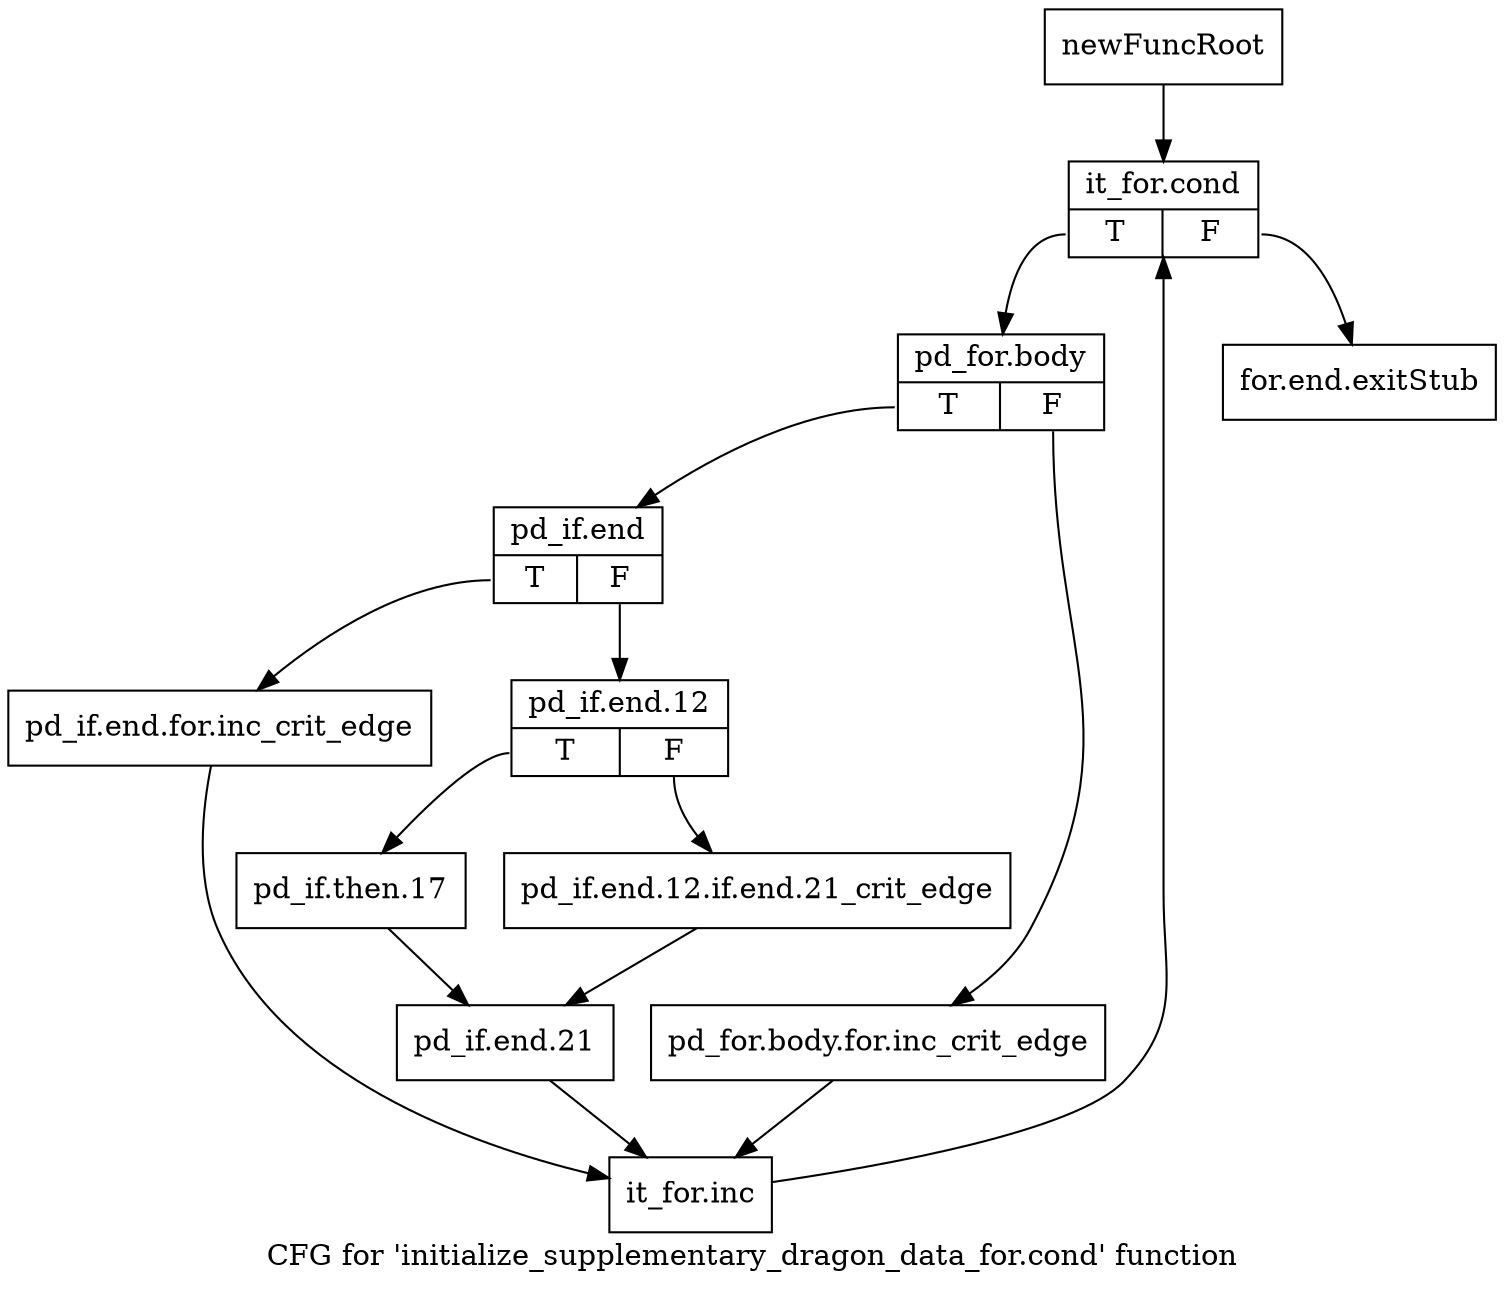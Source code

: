 digraph "CFG for 'initialize_supplementary_dragon_data_for.cond' function" {
	label="CFG for 'initialize_supplementary_dragon_data_for.cond' function";

	Node0x3f77690 [shape=record,label="{newFuncRoot}"];
	Node0x3f77690 -> Node0x3f77730;
	Node0x3f776e0 [shape=record,label="{for.end.exitStub}"];
	Node0x3f77730 [shape=record,label="{it_for.cond|{<s0>T|<s1>F}}"];
	Node0x3f77730:s0 -> Node0x3f77780;
	Node0x3f77730:s1 -> Node0x3f776e0;
	Node0x3f77780 [shape=record,label="{pd_for.body|{<s0>T|<s1>F}}"];
	Node0x3f77780:s0 -> Node0x3f77820;
	Node0x3f77780:s1 -> Node0x3f777d0;
	Node0x3f777d0 [shape=record,label="{pd_for.body.for.inc_crit_edge}"];
	Node0x3f777d0 -> Node0x3f77a00;
	Node0x3f77820 [shape=record,label="{pd_if.end|{<s0>T|<s1>F}}"];
	Node0x3f77820:s0 -> Node0x3f779b0;
	Node0x3f77820:s1 -> Node0x3f77870;
	Node0x3f77870 [shape=record,label="{pd_if.end.12|{<s0>T|<s1>F}}"];
	Node0x3f77870:s0 -> Node0x3f77910;
	Node0x3f77870:s1 -> Node0x3f778c0;
	Node0x3f778c0 [shape=record,label="{pd_if.end.12.if.end.21_crit_edge}"];
	Node0x3f778c0 -> Node0x3f77960;
	Node0x3f77910 [shape=record,label="{pd_if.then.17}"];
	Node0x3f77910 -> Node0x3f77960;
	Node0x3f77960 [shape=record,label="{pd_if.end.21}"];
	Node0x3f77960 -> Node0x3f77a00;
	Node0x3f779b0 [shape=record,label="{pd_if.end.for.inc_crit_edge}"];
	Node0x3f779b0 -> Node0x3f77a00;
	Node0x3f77a00 [shape=record,label="{it_for.inc}"];
	Node0x3f77a00 -> Node0x3f77730;
}

